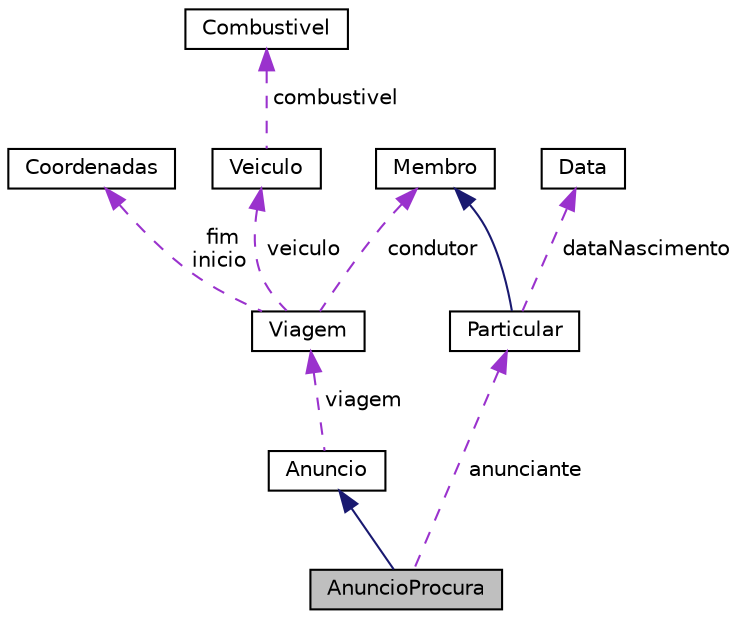 digraph "AnuncioProcura"
{
  edge [fontname="Helvetica",fontsize="10",labelfontname="Helvetica",labelfontsize="10"];
  node [fontname="Helvetica",fontsize="10",shape=record];
  Node1 [label="AnuncioProcura",height=0.2,width=0.4,color="black", fillcolor="grey75", style="filled", fontcolor="black"];
  Node2 -> Node1 [dir="back",color="midnightblue",fontsize="10",style="solid",fontname="Helvetica"];
  Node2 [label="Anuncio",height=0.2,width=0.4,color="black", fillcolor="white", style="filled",URL="$class_anuncio.html"];
  Node3 -> Node2 [dir="back",color="darkorchid3",fontsize="10",style="dashed",label=" viagem" ,fontname="Helvetica"];
  Node3 [label="Viagem",height=0.2,width=0.4,color="black", fillcolor="white", style="filled",URL="$class_viagem.html"];
  Node4 -> Node3 [dir="back",color="darkorchid3",fontsize="10",style="dashed",label=" fim\ninicio" ,fontname="Helvetica"];
  Node4 [label="Coordenadas",height=0.2,width=0.4,color="black", fillcolor="white", style="filled",URL="$class_coordenadas.html"];
  Node5 -> Node3 [dir="back",color="darkorchid3",fontsize="10",style="dashed",label=" veiculo" ,fontname="Helvetica"];
  Node5 [label="Veiculo",height=0.2,width=0.4,color="black", fillcolor="white", style="filled",URL="$class_veiculo.html"];
  Node6 -> Node5 [dir="back",color="darkorchid3",fontsize="10",style="dashed",label=" combustivel" ,fontname="Helvetica"];
  Node6 [label="Combustivel",height=0.2,width=0.4,color="black", fillcolor="white", style="filled",URL="$class_combustivel.html"];
  Node7 -> Node3 [dir="back",color="darkorchid3",fontsize="10",style="dashed",label=" condutor" ,fontname="Helvetica"];
  Node7 [label="Membro",height=0.2,width=0.4,color="black", fillcolor="white", style="filled",URL="$class_membro.html"];
  Node8 -> Node1 [dir="back",color="darkorchid3",fontsize="10",style="dashed",label=" anunciante" ,fontname="Helvetica"];
  Node8 [label="Particular",height=0.2,width=0.4,color="black", fillcolor="white", style="filled",URL="$class_particular.html"];
  Node7 -> Node8 [dir="back",color="midnightblue",fontsize="10",style="solid",fontname="Helvetica"];
  Node9 -> Node8 [dir="back",color="darkorchid3",fontsize="10",style="dashed",label=" dataNascimento" ,fontname="Helvetica"];
  Node9 [label="Data",height=0.2,width=0.4,color="black", fillcolor="white", style="filled",URL="$class_data.html"];
}
